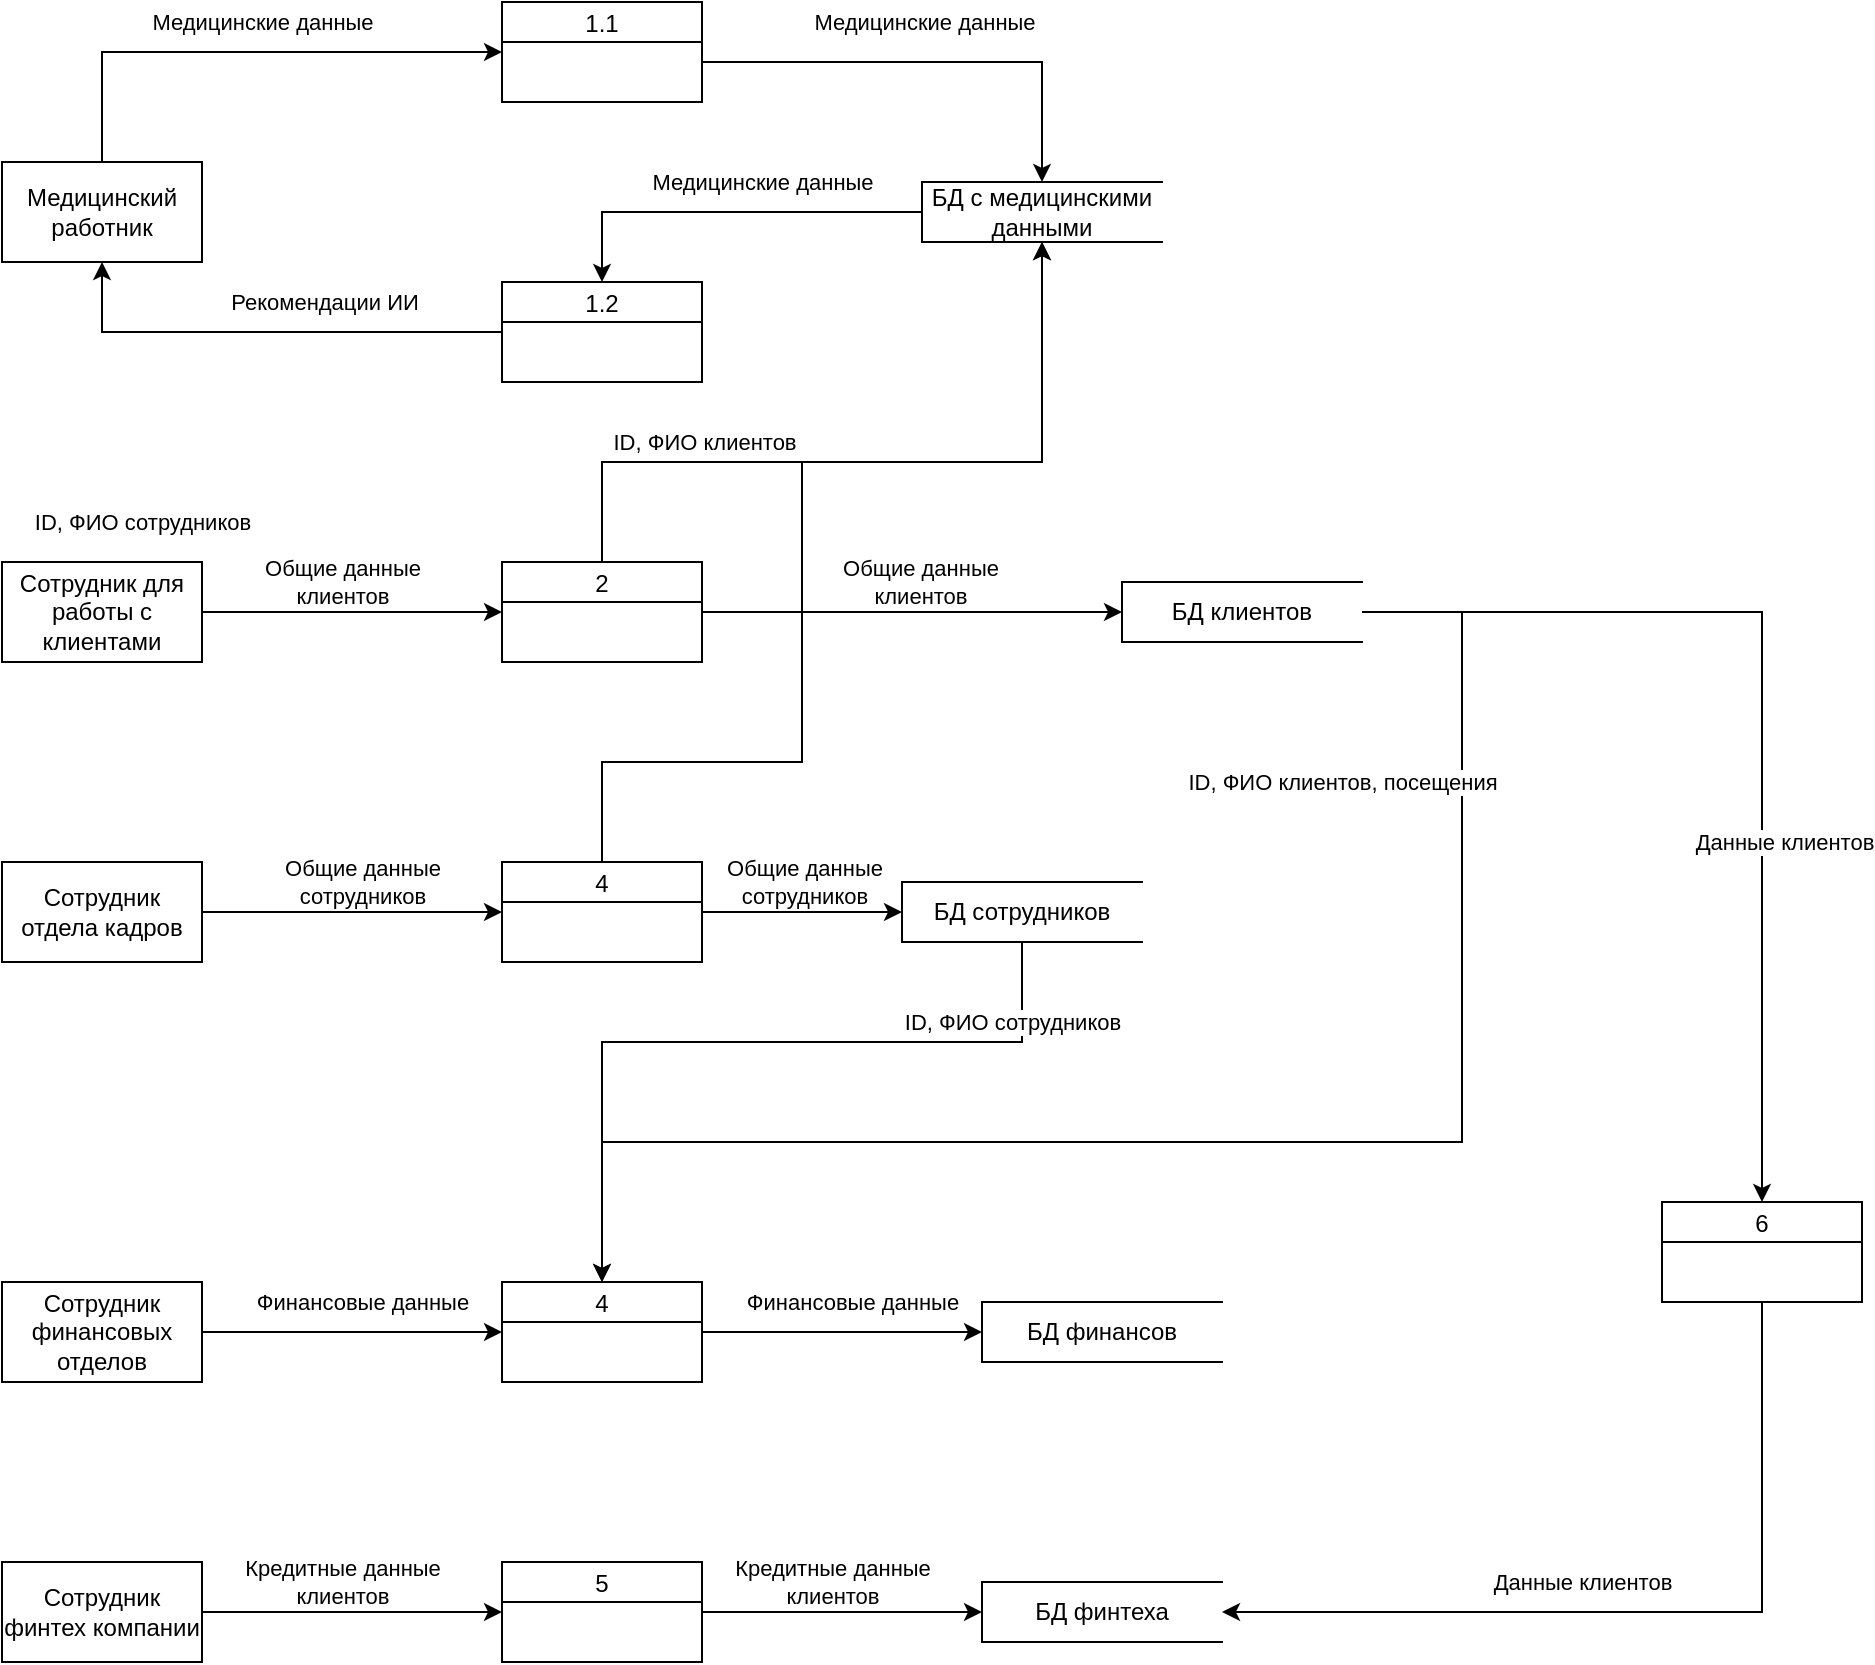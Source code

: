 <mxfile version="27.1.1">
  <diagram id="QRk3QfDvVxxMxaS_catg" name="Страница — 1">
    <mxGraphModel dx="1367" dy="708" grid="1" gridSize="10" guides="1" tooltips="1" connect="1" arrows="1" fold="1" page="1" pageScale="1" pageWidth="827" pageHeight="1169" math="0" shadow="0">
      <root>
        <mxCell id="0" />
        <mxCell id="1" parent="0" />
        <mxCell id="IwbgG8wPGmpYqA6JXALW-1" value="Медицинский работник" style="html=1;dashed=0;whiteSpace=wrap;" vertex="1" parent="1">
          <mxGeometry x="40" y="130" width="100" height="50" as="geometry" />
        </mxCell>
        <object label="1.1" id="IwbgG8wPGmpYqA6JXALW-2">
          <mxCell style="swimlane;fontStyle=0;childLayout=stackLayout;horizontal=1;startSize=20;fillColor=#ffffff;horizontalStack=0;resizeParent=1;resizeParentMax=0;resizeLast=0;collapsible=0;marginBottom=0;swimlaneFillColor=#ffffff;" vertex="1" parent="1">
            <mxGeometry x="290" y="50" width="100" height="50" as="geometry" />
          </mxCell>
        </object>
        <mxCell id="IwbgG8wPGmpYqA6JXALW-3" value="БД с медицинскими данными" style="html=1;dashed=0;whiteSpace=wrap;shape=partialRectangle;right=0;" vertex="1" parent="1">
          <mxGeometry x="500" y="140" width="120" height="30" as="geometry" />
        </mxCell>
        <mxCell id="IwbgG8wPGmpYqA6JXALW-4" value="1.2" style="swimlane;fontStyle=0;childLayout=stackLayout;horizontal=1;startSize=20;fillColor=#ffffff;horizontalStack=0;resizeParent=1;resizeParentMax=0;resizeLast=0;collapsible=0;marginBottom=0;swimlaneFillColor=#ffffff;" vertex="1" parent="1">
          <mxGeometry x="290" y="190" width="100" height="50" as="geometry" />
        </mxCell>
        <mxCell id="IwbgG8wPGmpYqA6JXALW-5" value="" style="endArrow=classic;html=1;rounded=0;" edge="1" parent="1" source="IwbgG8wPGmpYqA6JXALW-1" target="IwbgG8wPGmpYqA6JXALW-2">
          <mxGeometry width="50" height="50" relative="1" as="geometry">
            <mxPoint x="400" y="300" as="sourcePoint" />
            <mxPoint x="280" y="110" as="targetPoint" />
            <Array as="points">
              <mxPoint x="90" y="75" />
            </Array>
          </mxGeometry>
        </mxCell>
        <mxCell id="IwbgG8wPGmpYqA6JXALW-6" value="Медицинские данные" style="edgeLabel;html=1;align=center;verticalAlign=middle;resizable=0;points=[];" vertex="1" connectable="0" parent="IwbgG8wPGmpYqA6JXALW-5">
          <mxGeometry x="0.067" y="-1" relative="1" as="geometry">
            <mxPoint x="-1" y="-16" as="offset" />
          </mxGeometry>
        </mxCell>
        <mxCell id="IwbgG8wPGmpYqA6JXALW-8" value="" style="endArrow=classic;html=1;rounded=0;" edge="1" parent="1" target="IwbgG8wPGmpYqA6JXALW-3">
          <mxGeometry width="50" height="50" relative="1" as="geometry">
            <mxPoint x="390" y="80" as="sourcePoint" />
            <mxPoint x="350" y="270" as="targetPoint" />
            <Array as="points">
              <mxPoint x="560" y="80" />
            </Array>
          </mxGeometry>
        </mxCell>
        <mxCell id="IwbgG8wPGmpYqA6JXALW-9" value="Медицинские данные" style="edgeLabel;html=1;align=center;verticalAlign=middle;resizable=0;points=[];" vertex="1" connectable="0" parent="IwbgG8wPGmpYqA6JXALW-8">
          <mxGeometry x="0.067" y="-1" relative="1" as="geometry">
            <mxPoint x="-12" y="-21" as="offset" />
          </mxGeometry>
        </mxCell>
        <mxCell id="IwbgG8wPGmpYqA6JXALW-10" value="" style="endArrow=classic;html=1;rounded=0;" edge="1" parent="1" source="IwbgG8wPGmpYqA6JXALW-3" target="IwbgG8wPGmpYqA6JXALW-4">
          <mxGeometry width="50" height="50" relative="1" as="geometry">
            <mxPoint x="470" y="240" as="sourcePoint" />
            <mxPoint x="360" y="220" as="targetPoint" />
            <Array as="points">
              <mxPoint x="340" y="155" />
            </Array>
          </mxGeometry>
        </mxCell>
        <mxCell id="IwbgG8wPGmpYqA6JXALW-11" value="Медицинские данные" style="edgeLabel;html=1;align=center;verticalAlign=middle;resizable=0;points=[];" vertex="1" connectable="0" parent="IwbgG8wPGmpYqA6JXALW-10">
          <mxGeometry x="0.067" y="-1" relative="1" as="geometry">
            <mxPoint x="24" y="-14" as="offset" />
          </mxGeometry>
        </mxCell>
        <mxCell id="IwbgG8wPGmpYqA6JXALW-12" value="" style="endArrow=classic;html=1;rounded=0;" edge="1" parent="1" source="IwbgG8wPGmpYqA6JXALW-4" target="IwbgG8wPGmpYqA6JXALW-1">
          <mxGeometry width="50" height="50" relative="1" as="geometry">
            <mxPoint x="280" y="240" as="sourcePoint" />
            <mxPoint x="530" y="322" as="targetPoint" />
            <Array as="points">
              <mxPoint x="90" y="215" />
            </Array>
          </mxGeometry>
        </mxCell>
        <mxCell id="IwbgG8wPGmpYqA6JXALW-13" value="Рекомендации ИИ" style="edgeLabel;html=1;align=center;verticalAlign=middle;resizable=0;points=[];" vertex="1" connectable="0" parent="IwbgG8wPGmpYqA6JXALW-12">
          <mxGeometry x="0.067" y="-1" relative="1" as="geometry">
            <mxPoint x="36" y="-14" as="offset" />
          </mxGeometry>
        </mxCell>
        <mxCell id="IwbgG8wPGmpYqA6JXALW-14" value="Сотрудник для работы с клиентами" style="html=1;dashed=0;whiteSpace=wrap;" vertex="1" parent="1">
          <mxGeometry x="40" y="330" width="100" height="50" as="geometry" />
        </mxCell>
        <object label="2" id="IwbgG8wPGmpYqA6JXALW-15">
          <mxCell style="swimlane;fontStyle=0;childLayout=stackLayout;horizontal=1;startSize=20;fillColor=#ffffff;horizontalStack=0;resizeParent=1;resizeParentMax=0;resizeLast=0;collapsible=0;marginBottom=0;swimlaneFillColor=#ffffff;" vertex="1" parent="1">
            <mxGeometry x="290" y="330" width="100" height="50" as="geometry" />
          </mxCell>
        </object>
        <mxCell id="IwbgG8wPGmpYqA6JXALW-16" value="" style="endArrow=classic;html=1;rounded=0;" edge="1" parent="1" source="IwbgG8wPGmpYqA6JXALW-14" target="IwbgG8wPGmpYqA6JXALW-15">
          <mxGeometry width="50" height="50" relative="1" as="geometry">
            <mxPoint x="210" y="402" as="sourcePoint" />
            <mxPoint x="360" y="360" as="targetPoint" />
          </mxGeometry>
        </mxCell>
        <mxCell id="IwbgG8wPGmpYqA6JXALW-17" value="Общие данные&lt;div&gt;клиентов&lt;/div&gt;" style="edgeLabel;html=1;align=center;verticalAlign=middle;resizable=0;points=[];" vertex="1" connectable="0" parent="IwbgG8wPGmpYqA6JXALW-16">
          <mxGeometry x="0.067" y="-1" relative="1" as="geometry">
            <mxPoint x="-10" y="-16" as="offset" />
          </mxGeometry>
        </mxCell>
        <mxCell id="IwbgG8wPGmpYqA6JXALW-18" value="" style="endArrow=classic;html=1;rounded=0;" edge="1" parent="1" source="IwbgG8wPGmpYqA6JXALW-15" target="IwbgG8wPGmpYqA6JXALW-3">
          <mxGeometry width="50" height="50" relative="1" as="geometry">
            <mxPoint x="350" y="370" as="sourcePoint" />
            <mxPoint x="680" y="350" as="targetPoint" />
            <Array as="points">
              <mxPoint x="340" y="280" />
              <mxPoint x="560" y="280" />
            </Array>
          </mxGeometry>
        </mxCell>
        <mxCell id="IwbgG8wPGmpYqA6JXALW-19" value="ID, ФИО клиентов" style="edgeLabel;html=1;align=center;verticalAlign=middle;resizable=0;points=[];" vertex="1" connectable="0" parent="IwbgG8wPGmpYqA6JXALW-18">
          <mxGeometry x="0.067" y="-1" relative="1" as="geometry">
            <mxPoint x="-102" y="-11" as="offset" />
          </mxGeometry>
        </mxCell>
        <mxCell id="IwbgG8wPGmpYqA6JXALW-20" value="БД клиентов" style="html=1;dashed=0;whiteSpace=wrap;shape=partialRectangle;right=0;" vertex="1" parent="1">
          <mxGeometry x="600" y="340" width="120" height="30" as="geometry" />
        </mxCell>
        <mxCell id="IwbgG8wPGmpYqA6JXALW-21" value="" style="endArrow=classic;html=1;rounded=0;" edge="1" parent="1" source="IwbgG8wPGmpYqA6JXALW-15" target="IwbgG8wPGmpYqA6JXALW-20">
          <mxGeometry width="50" height="50" relative="1" as="geometry">
            <mxPoint x="240" y="460" as="sourcePoint" />
            <mxPoint x="390" y="460" as="targetPoint" />
          </mxGeometry>
        </mxCell>
        <mxCell id="IwbgG8wPGmpYqA6JXALW-22" value="Общие данные&lt;div&gt;клиентов&lt;/div&gt;" style="edgeLabel;html=1;align=center;verticalAlign=middle;resizable=0;points=[];" vertex="1" connectable="0" parent="IwbgG8wPGmpYqA6JXALW-21">
          <mxGeometry x="0.067" y="-1" relative="1" as="geometry">
            <mxPoint x="-3" y="-16" as="offset" />
          </mxGeometry>
        </mxCell>
        <mxCell id="IwbgG8wPGmpYqA6JXALW-23" value="Сотрудник отдела кадров" style="html=1;dashed=0;whiteSpace=wrap;" vertex="1" parent="1">
          <mxGeometry x="40" y="480" width="100" height="50" as="geometry" />
        </mxCell>
        <object label="4" id="IwbgG8wPGmpYqA6JXALW-24">
          <mxCell style="swimlane;fontStyle=0;childLayout=stackLayout;horizontal=1;startSize=20;fillColor=#ffffff;horizontalStack=0;resizeParent=1;resizeParentMax=0;resizeLast=0;collapsible=0;marginBottom=0;swimlaneFillColor=#ffffff;" vertex="1" parent="1">
            <mxGeometry x="290" y="480" width="100" height="50" as="geometry" />
          </mxCell>
        </object>
        <mxCell id="IwbgG8wPGmpYqA6JXALW-25" value="" style="endArrow=classic;html=1;rounded=0;" edge="1" parent="1" source="IwbgG8wPGmpYqA6JXALW-23" target="IwbgG8wPGmpYqA6JXALW-24">
          <mxGeometry width="50" height="50" relative="1" as="geometry">
            <mxPoint x="220" y="510" as="sourcePoint" />
            <mxPoint x="370" y="510" as="targetPoint" />
          </mxGeometry>
        </mxCell>
        <mxCell id="IwbgG8wPGmpYqA6JXALW-26" value="Общие данные&lt;div&gt;сотрудников&lt;/div&gt;" style="edgeLabel;html=1;align=center;verticalAlign=middle;resizable=0;points=[];" vertex="1" connectable="0" parent="IwbgG8wPGmpYqA6JXALW-25">
          <mxGeometry x="0.067" y="-1" relative="1" as="geometry">
            <mxPoint y="-16" as="offset" />
          </mxGeometry>
        </mxCell>
        <mxCell id="IwbgG8wPGmpYqA6JXALW-27" value="БД сотрудников" style="html=1;dashed=0;whiteSpace=wrap;shape=partialRectangle;right=0;" vertex="1" parent="1">
          <mxGeometry x="490" y="490" width="120" height="30" as="geometry" />
        </mxCell>
        <mxCell id="IwbgG8wPGmpYqA6JXALW-28" value="" style="endArrow=classic;html=1;rounded=0;" edge="1" parent="1" source="IwbgG8wPGmpYqA6JXALW-24" target="IwbgG8wPGmpYqA6JXALW-27">
          <mxGeometry width="50" height="50" relative="1" as="geometry">
            <mxPoint x="220" y="620" as="sourcePoint" />
            <mxPoint x="370" y="620" as="targetPoint" />
          </mxGeometry>
        </mxCell>
        <mxCell id="IwbgG8wPGmpYqA6JXALW-29" value="Общие данные&lt;div&gt;сотрудников&lt;/div&gt;" style="edgeLabel;html=1;align=center;verticalAlign=middle;resizable=0;points=[];" vertex="1" connectable="0" parent="IwbgG8wPGmpYqA6JXALW-28">
          <mxGeometry x="0.067" y="-1" relative="1" as="geometry">
            <mxPoint x="-3" y="-16" as="offset" />
          </mxGeometry>
        </mxCell>
        <mxCell id="IwbgG8wPGmpYqA6JXALW-30" value="" style="endArrow=classic;html=1;rounded=0;" edge="1" parent="1" source="IwbgG8wPGmpYqA6JXALW-24" target="IwbgG8wPGmpYqA6JXALW-3">
          <mxGeometry width="50" height="50" relative="1" as="geometry">
            <mxPoint x="660" y="420" as="sourcePoint" />
            <mxPoint x="880" y="260" as="targetPoint" />
            <Array as="points">
              <mxPoint x="340" y="430" />
              <mxPoint x="440" y="430" />
              <mxPoint x="440" y="280" />
              <mxPoint x="560" y="280" />
            </Array>
          </mxGeometry>
        </mxCell>
        <mxCell id="IwbgG8wPGmpYqA6JXALW-31" value="ID, ФИО сотрудников" style="edgeLabel;html=1;align=center;verticalAlign=middle;resizable=0;points=[];" vertex="1" connectable="0" parent="IwbgG8wPGmpYqA6JXALW-30">
          <mxGeometry x="0.067" y="-1" relative="1" as="geometry">
            <mxPoint x="-331" y="13" as="offset" />
          </mxGeometry>
        </mxCell>
        <mxCell id="IwbgG8wPGmpYqA6JXALW-32" value="Сотрудник финансовых отделов" style="html=1;dashed=0;whiteSpace=wrap;" vertex="1" parent="1">
          <mxGeometry x="40" y="690" width="100" height="50" as="geometry" />
        </mxCell>
        <object label="4" id="IwbgG8wPGmpYqA6JXALW-33">
          <mxCell style="swimlane;fontStyle=0;childLayout=stackLayout;horizontal=1;startSize=20;fillColor=#ffffff;horizontalStack=0;resizeParent=1;resizeParentMax=0;resizeLast=0;collapsible=0;marginBottom=0;swimlaneFillColor=#ffffff;" vertex="1" parent="1">
            <mxGeometry x="290" y="690" width="100" height="50" as="geometry" />
          </mxCell>
        </object>
        <mxCell id="IwbgG8wPGmpYqA6JXALW-34" value="БД финансов" style="html=1;dashed=0;whiteSpace=wrap;shape=partialRectangle;right=0;" vertex="1" parent="1">
          <mxGeometry x="530" y="700" width="120" height="30" as="geometry" />
        </mxCell>
        <mxCell id="IwbgG8wPGmpYqA6JXALW-37" value="" style="endArrow=classic;html=1;rounded=0;" edge="1" parent="1" source="IwbgG8wPGmpYqA6JXALW-32" target="IwbgG8wPGmpYqA6JXALW-33">
          <mxGeometry width="50" height="50" relative="1" as="geometry">
            <mxPoint x="220" y="750" as="sourcePoint" />
            <mxPoint x="370" y="750" as="targetPoint" />
          </mxGeometry>
        </mxCell>
        <mxCell id="IwbgG8wPGmpYqA6JXALW-38" value="Финансовые данные" style="edgeLabel;html=1;align=center;verticalAlign=middle;resizable=0;points=[];" vertex="1" connectable="0" parent="IwbgG8wPGmpYqA6JXALW-37">
          <mxGeometry x="0.067" y="-1" relative="1" as="geometry">
            <mxPoint y="-16" as="offset" />
          </mxGeometry>
        </mxCell>
        <mxCell id="IwbgG8wPGmpYqA6JXALW-39" value="" style="endArrow=classic;html=1;rounded=0;" edge="1" parent="1" source="IwbgG8wPGmpYqA6JXALW-33" target="IwbgG8wPGmpYqA6JXALW-34">
          <mxGeometry width="50" height="50" relative="1" as="geometry">
            <mxPoint x="220" y="810" as="sourcePoint" />
            <mxPoint x="370" y="810" as="targetPoint" />
          </mxGeometry>
        </mxCell>
        <mxCell id="IwbgG8wPGmpYqA6JXALW-40" value="Финансовые данные" style="edgeLabel;html=1;align=center;verticalAlign=middle;resizable=0;points=[];" vertex="1" connectable="0" parent="IwbgG8wPGmpYqA6JXALW-39">
          <mxGeometry x="0.067" y="-1" relative="1" as="geometry">
            <mxPoint y="-16" as="offset" />
          </mxGeometry>
        </mxCell>
        <mxCell id="IwbgG8wPGmpYqA6JXALW-41" value="" style="endArrow=classic;html=1;rounded=0;" edge="1" parent="1" source="IwbgG8wPGmpYqA6JXALW-27" target="IwbgG8wPGmpYqA6JXALW-33">
          <mxGeometry width="50" height="50" relative="1" as="geometry">
            <mxPoint x="670" y="800" as="sourcePoint" />
            <mxPoint x="890" y="490" as="targetPoint" />
            <Array as="points">
              <mxPoint x="550" y="570" />
              <mxPoint x="340" y="570" />
            </Array>
          </mxGeometry>
        </mxCell>
        <mxCell id="IwbgG8wPGmpYqA6JXALW-42" value="ID, ФИО сотрудников" style="edgeLabel;html=1;align=center;verticalAlign=middle;resizable=0;points=[];" vertex="1" connectable="0" parent="IwbgG8wPGmpYqA6JXALW-41">
          <mxGeometry x="0.067" y="-1" relative="1" as="geometry">
            <mxPoint x="147" y="-9" as="offset" />
          </mxGeometry>
        </mxCell>
        <mxCell id="IwbgG8wPGmpYqA6JXALW-43" value="" style="endArrow=classic;html=1;rounded=0;" edge="1" parent="1" source="IwbgG8wPGmpYqA6JXALW-20" target="IwbgG8wPGmpYqA6JXALW-33">
          <mxGeometry width="50" height="50" relative="1" as="geometry">
            <mxPoint x="640" y="470" as="sourcePoint" />
            <mxPoint x="860" y="310" as="targetPoint" />
            <Array as="points">
              <mxPoint x="770" y="355" />
              <mxPoint x="770" y="620" />
              <mxPoint x="340" y="620" />
            </Array>
          </mxGeometry>
        </mxCell>
        <mxCell id="IwbgG8wPGmpYqA6JXALW-44" value="ID, ФИО клиентов, посещения" style="edgeLabel;html=1;align=center;verticalAlign=middle;resizable=0;points=[];" vertex="1" connectable="0" parent="IwbgG8wPGmpYqA6JXALW-43">
          <mxGeometry x="0.067" y="-1" relative="1" as="geometry">
            <mxPoint x="60" y="-179" as="offset" />
          </mxGeometry>
        </mxCell>
        <mxCell id="IwbgG8wPGmpYqA6JXALW-45" value="Сотрудник финтех компании" style="html=1;dashed=0;whiteSpace=wrap;" vertex="1" parent="1">
          <mxGeometry x="40" y="830" width="100" height="50" as="geometry" />
        </mxCell>
        <object label="5" id="IwbgG8wPGmpYqA6JXALW-46">
          <mxCell style="swimlane;fontStyle=0;childLayout=stackLayout;horizontal=1;startSize=20;fillColor=#ffffff;horizontalStack=0;resizeParent=1;resizeParentMax=0;resizeLast=0;collapsible=0;marginBottom=0;swimlaneFillColor=#ffffff;" vertex="1" parent="1">
            <mxGeometry x="290" y="830" width="100" height="50" as="geometry" />
          </mxCell>
        </object>
        <mxCell id="IwbgG8wPGmpYqA6JXALW-47" value="БД финтеха" style="html=1;dashed=0;whiteSpace=wrap;shape=partialRectangle;right=0;" vertex="1" parent="1">
          <mxGeometry x="530" y="840" width="120" height="30" as="geometry" />
        </mxCell>
        <mxCell id="IwbgG8wPGmpYqA6JXALW-48" value="" style="endArrow=classic;html=1;rounded=0;" edge="1" parent="1" source="IwbgG8wPGmpYqA6JXALW-20" target="IwbgG8wPGmpYqA6JXALW-50">
          <mxGeometry width="50" height="50" relative="1" as="geometry">
            <mxPoint x="1100" y="660" as="sourcePoint" />
            <mxPoint x="720" y="995" as="targetPoint" />
            <Array as="points">
              <mxPoint x="920" y="355" />
            </Array>
          </mxGeometry>
        </mxCell>
        <object label="6" id="IwbgG8wPGmpYqA6JXALW-50">
          <mxCell style="swimlane;fontStyle=0;childLayout=stackLayout;horizontal=1;startSize=20;fillColor=#ffffff;horizontalStack=0;resizeParent=1;resizeParentMax=0;resizeLast=0;collapsible=0;marginBottom=0;swimlaneFillColor=#ffffff;" vertex="1" parent="1">
            <mxGeometry x="870" y="650" width="100" height="50" as="geometry" />
          </mxCell>
        </object>
        <mxCell id="IwbgG8wPGmpYqA6JXALW-51" value="" style="endArrow=classic;html=1;rounded=0;" edge="1" parent="1" source="IwbgG8wPGmpYqA6JXALW-50" target="IwbgG8wPGmpYqA6JXALW-47">
          <mxGeometry width="50" height="50" relative="1" as="geometry">
            <mxPoint x="940" y="680" as="sourcePoint" />
            <mxPoint x="1240" y="755" as="targetPoint" />
            <Array as="points">
              <mxPoint x="920" y="855" />
            </Array>
          </mxGeometry>
        </mxCell>
        <mxCell id="IwbgG8wPGmpYqA6JXALW-52" value="Данные клиентов" style="edgeLabel;html=1;align=center;verticalAlign=middle;resizable=0;points=[];" vertex="1" connectable="0" parent="IwbgG8wPGmpYqA6JXALW-51">
          <mxGeometry x="0.067" y="-1" relative="1" as="geometry">
            <mxPoint x="82" y="-384" as="offset" />
          </mxGeometry>
        </mxCell>
        <mxCell id="IwbgG8wPGmpYqA6JXALW-53" value="Данные клиентов" style="edgeLabel;html=1;align=center;verticalAlign=middle;resizable=0;points=[];" vertex="1" connectable="0" parent="IwbgG8wPGmpYqA6JXALW-51">
          <mxGeometry x="0.006" y="3" relative="1" as="geometry">
            <mxPoint x="-31" y="-18" as="offset" />
          </mxGeometry>
        </mxCell>
        <mxCell id="IwbgG8wPGmpYqA6JXALW-56" value="" style="endArrow=classic;html=1;rounded=0;" edge="1" parent="1" source="IwbgG8wPGmpYqA6JXALW-45" target="IwbgG8wPGmpYqA6JXALW-46">
          <mxGeometry width="50" height="50" relative="1" as="geometry">
            <mxPoint x="150" y="800" as="sourcePoint" />
            <mxPoint x="300" y="800" as="targetPoint" />
          </mxGeometry>
        </mxCell>
        <mxCell id="IwbgG8wPGmpYqA6JXALW-57" value="Кредитные данные&lt;div&gt;клиентов&lt;/div&gt;" style="edgeLabel;html=1;align=center;verticalAlign=middle;resizable=0;points=[];" vertex="1" connectable="0" parent="IwbgG8wPGmpYqA6JXALW-56">
          <mxGeometry x="0.067" y="-1" relative="1" as="geometry">
            <mxPoint x="-10" y="-16" as="offset" />
          </mxGeometry>
        </mxCell>
        <mxCell id="IwbgG8wPGmpYqA6JXALW-58" value="" style="endArrow=classic;html=1;rounded=0;" edge="1" parent="1" source="IwbgG8wPGmpYqA6JXALW-46" target="IwbgG8wPGmpYqA6JXALW-47">
          <mxGeometry width="50" height="50" relative="1" as="geometry">
            <mxPoint x="280" y="990" as="sourcePoint" />
            <mxPoint x="430" y="990" as="targetPoint" />
          </mxGeometry>
        </mxCell>
        <mxCell id="IwbgG8wPGmpYqA6JXALW-59" value="Кредитные данные&lt;div&gt;клиентов&lt;/div&gt;" style="edgeLabel;html=1;align=center;verticalAlign=middle;resizable=0;points=[];" vertex="1" connectable="0" parent="IwbgG8wPGmpYqA6JXALW-58">
          <mxGeometry x="0.067" y="-1" relative="1" as="geometry">
            <mxPoint x="-10" y="-16" as="offset" />
          </mxGeometry>
        </mxCell>
      </root>
    </mxGraphModel>
  </diagram>
</mxfile>
